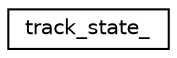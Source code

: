digraph "Graphical Class Hierarchy"
{
 // LATEX_PDF_SIZE
  edge [fontname="Helvetica",fontsize="10",labelfontname="Helvetica",labelfontsize="10"];
  node [fontname="Helvetica",fontsize="10",shape=record];
  rankdir="LR";
  Node0 [label="track_state_",height=0.2,width=0.4,color="black", fillcolor="white", style="filled",URL="$structtrack__state__.html",tooltip=" "];
}
